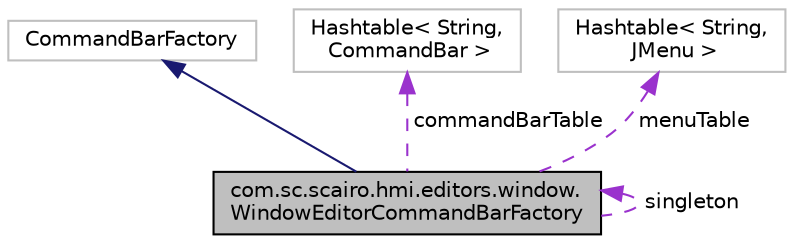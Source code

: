digraph "com.sc.scairo.hmi.editors.window.WindowEditorCommandBarFactory"
{
 // LATEX_PDF_SIZE
  edge [fontname="Helvetica",fontsize="10",labelfontname="Helvetica",labelfontsize="10"];
  node [fontname="Helvetica",fontsize="10",shape=record];
  Node1 [label="com.sc.scairo.hmi.editors.window.\lWindowEditorCommandBarFactory",height=0.2,width=0.4,color="black", fillcolor="grey75", style="filled", fontcolor="black",tooltip=" "];
  Node2 -> Node1 [dir="back",color="midnightblue",fontsize="10",style="solid",fontname="Helvetica"];
  Node2 [label="CommandBarFactory",height=0.2,width=0.4,color="grey75", fillcolor="white", style="filled",tooltip=" "];
  Node3 -> Node1 [dir="back",color="darkorchid3",fontsize="10",style="dashed",label=" commandBarTable" ,fontname="Helvetica"];
  Node3 [label="Hashtable\< String,\l CommandBar \>",height=0.2,width=0.4,color="grey75", fillcolor="white", style="filled",tooltip=" "];
  Node1 -> Node1 [dir="back",color="darkorchid3",fontsize="10",style="dashed",label=" singleton" ,fontname="Helvetica"];
  Node4 -> Node1 [dir="back",color="darkorchid3",fontsize="10",style="dashed",label=" menuTable" ,fontname="Helvetica"];
  Node4 [label="Hashtable\< String,\l JMenu \>",height=0.2,width=0.4,color="grey75", fillcolor="white", style="filled",tooltip=" "];
}
